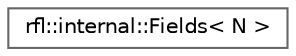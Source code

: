 digraph "类继承关系图"
{
 // LATEX_PDF_SIZE
  bgcolor="transparent";
  edge [fontname=Helvetica,fontsize=10,labelfontname=Helvetica,labelfontsize=10];
  node [fontname=Helvetica,fontsize=10,shape=box,height=0.2,width=0.4];
  rankdir="LR";
  Node0 [id="Node000000",label="rfl::internal::Fields\< N \>",height=0.2,width=0.4,color="grey40", fillcolor="white", style="filled",URL="$structrfl_1_1internal_1_1_fields.html",tooltip=" "];
}
